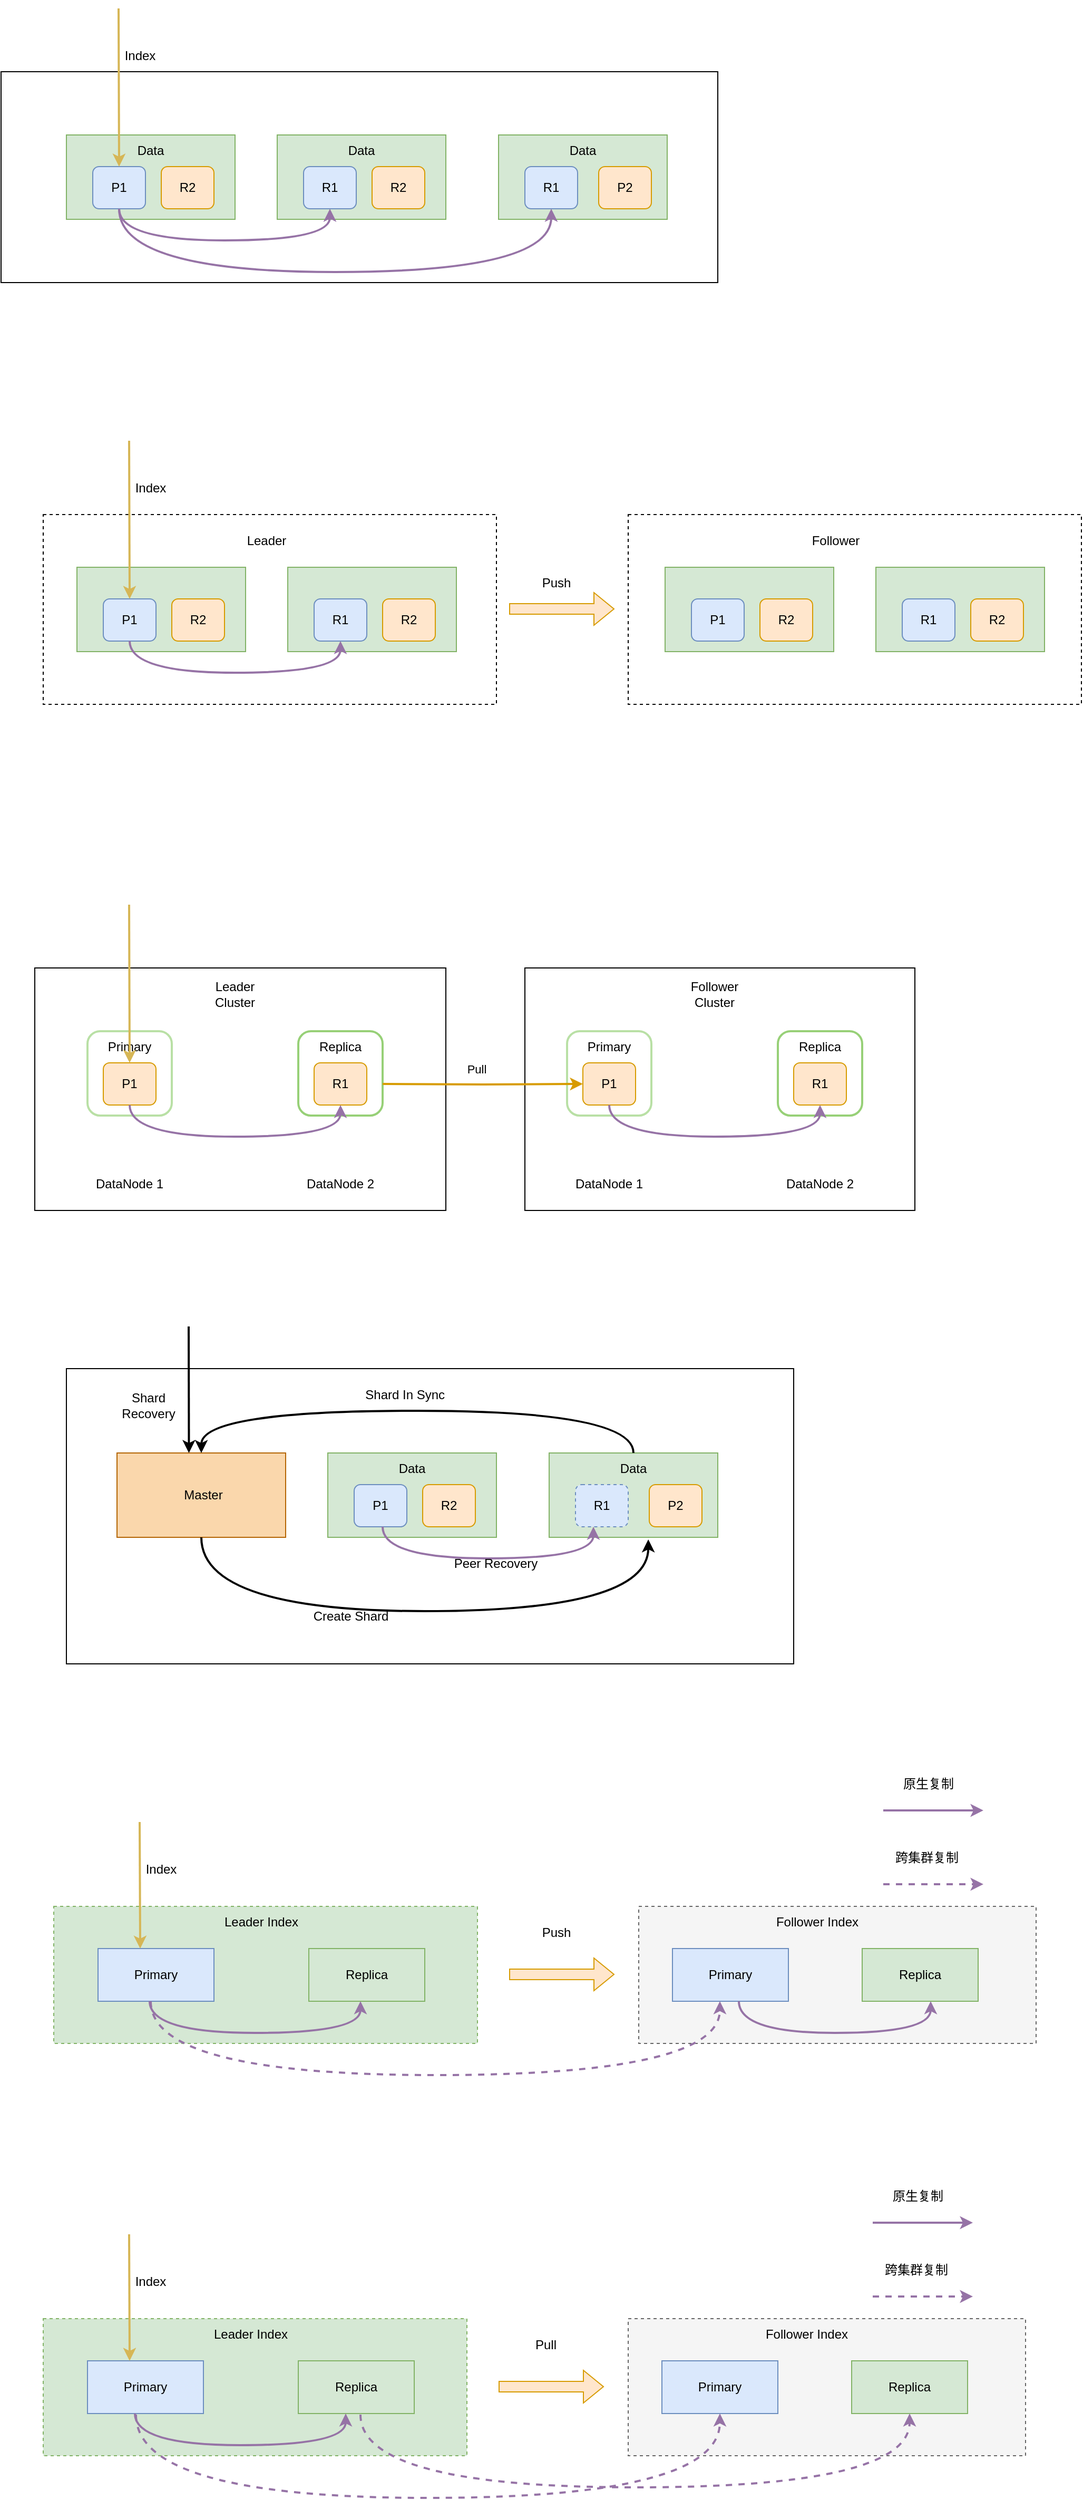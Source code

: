 <mxfile version="20.6.0" type="github">
  <diagram id="9nTsik4AKyD2Oay4WIvi" name="第 1 页">
    <mxGraphModel dx="1426" dy="794" grid="0" gridSize="10" guides="1" tooltips="1" connect="1" arrows="1" fold="1" page="1" pageScale="1" pageWidth="3300" pageHeight="4681" math="0" shadow="0">
      <root>
        <mxCell id="0" />
        <mxCell id="1" parent="0" />
        <mxCell id="4CVaRNUpdv04rmLvCYub-38" value="" style="rounded=0;whiteSpace=wrap;html=1;dashed=1;" vertex="1" parent="1">
          <mxGeometry x="673" y="580" width="430" height="180" as="geometry" />
        </mxCell>
        <mxCell id="4CVaRNUpdv04rmLvCYub-29" value="" style="rounded=0;whiteSpace=wrap;html=1;dashed=1;" vertex="1" parent="1">
          <mxGeometry x="118" y="580" width="430" height="180" as="geometry" />
        </mxCell>
        <mxCell id="72kHpZyUayTUPH2MxQYt-42" value="" style="rounded=0;whiteSpace=wrap;html=1;" parent="1" vertex="1">
          <mxGeometry x="140" y="1390" width="690" height="280" as="geometry" />
        </mxCell>
        <mxCell id="72kHpZyUayTUPH2MxQYt-16" value="" style="rounded=0;whiteSpace=wrap;html=1;" parent="1" vertex="1">
          <mxGeometry x="78" y="160" width="680" height="200" as="geometry" />
        </mxCell>
        <mxCell id="72kHpZyUayTUPH2MxQYt-14" value="" style="rounded=0;whiteSpace=wrap;html=1;fillColor=#d5e8d4;strokeColor=#82b366;" parent="1" vertex="1">
          <mxGeometry x="550" y="220" width="160" height="80" as="geometry" />
        </mxCell>
        <mxCell id="72kHpZyUayTUPH2MxQYt-12" value="" style="rounded=0;whiteSpace=wrap;html=1;fillColor=#d5e8d4;strokeColor=#82b366;" parent="1" vertex="1">
          <mxGeometry x="340" y="220" width="160" height="80" as="geometry" />
        </mxCell>
        <mxCell id="72kHpZyUayTUPH2MxQYt-9" value="" style="rounded=0;whiteSpace=wrap;html=1;fillColor=#d5e8d4;strokeColor=#82b366;" parent="1" vertex="1">
          <mxGeometry x="140" y="220" width="160" height="80" as="geometry" />
        </mxCell>
        <mxCell id="qrC7Yj8JBwXGzyDAAPzy-3" value="P1" style="rounded=1;whiteSpace=wrap;html=1;fillColor=#dae8fc;strokeColor=#6c8ebf;" parent="1" vertex="1">
          <mxGeometry x="165" y="250" width="50" height="40" as="geometry" />
        </mxCell>
        <mxCell id="qrC7Yj8JBwXGzyDAAPzy-9" value="R1" style="rounded=1;whiteSpace=wrap;html=1;fillColor=#dae8fc;strokeColor=#6c8ebf;" parent="1" vertex="1">
          <mxGeometry x="365" y="250" width="50" height="40" as="geometry" />
        </mxCell>
        <mxCell id="qrC7Yj8JBwXGzyDAAPzy-10" value="R1" style="rounded=1;whiteSpace=wrap;html=1;fillColor=#dae8fc;strokeColor=#6c8ebf;" parent="1" vertex="1">
          <mxGeometry x="575" y="250" width="50" height="40" as="geometry" />
        </mxCell>
        <mxCell id="qrC7Yj8JBwXGzyDAAPzy-11" value="" style="endArrow=classic;html=1;rounded=0;entryX=0.5;entryY=1;entryDx=0;entryDy=0;fillColor=#fff2cc;strokeColor=#d6b656;strokeWidth=2;" parent="1" edge="1">
          <mxGeometry width="50" height="50" relative="1" as="geometry">
            <mxPoint x="189.5" y="100" as="sourcePoint" />
            <mxPoint x="190" y="250" as="targetPoint" />
          </mxGeometry>
        </mxCell>
        <mxCell id="qrC7Yj8JBwXGzyDAAPzy-12" style="edgeStyle=orthogonalEdgeStyle;orthogonalLoop=1;jettySize=auto;html=1;exitX=0.5;exitY=1;exitDx=0;exitDy=0;entryX=0.5;entryY=1;entryDx=0;entryDy=0;elbow=vertical;curved=1;fillColor=#e1d5e7;strokeColor=#9673a6;strokeWidth=2;" parent="1" source="qrC7Yj8JBwXGzyDAAPzy-3" target="qrC7Yj8JBwXGzyDAAPzy-10" edge="1">
          <mxGeometry relative="1" as="geometry">
            <Array as="points">
              <mxPoint x="190" y="350" />
              <mxPoint x="600" y="350" />
            </Array>
          </mxGeometry>
        </mxCell>
        <mxCell id="qrC7Yj8JBwXGzyDAAPzy-13" style="edgeStyle=orthogonalEdgeStyle;curved=1;orthogonalLoop=1;jettySize=auto;html=1;exitX=0.5;exitY=1;exitDx=0;exitDy=0;elbow=vertical;fillColor=#e1d5e7;strokeColor=#9673a6;strokeWidth=2;" parent="1" source="qrC7Yj8JBwXGzyDAAPzy-3" edge="1">
          <mxGeometry relative="1" as="geometry">
            <mxPoint x="390" y="290" as="targetPoint" />
            <Array as="points">
              <mxPoint x="190" y="320" />
              <mxPoint x="390" y="320" />
            </Array>
          </mxGeometry>
        </mxCell>
        <mxCell id="qrC7Yj8JBwXGzyDAAPzy-47" value="" style="rounded=0;whiteSpace=wrap;html=1;strokeWidth=1;" parent="1" vertex="1">
          <mxGeometry x="110" y="1010" width="390" height="230" as="geometry" />
        </mxCell>
        <mxCell id="qrC7Yj8JBwXGzyDAAPzy-48" value="" style="whiteSpace=wrap;html=1;aspect=fixed;strokeWidth=2;strokeColor=#B9E0A5;rounded=1;" parent="1" vertex="1">
          <mxGeometry x="160" y="1070" width="80" height="80" as="geometry" />
        </mxCell>
        <mxCell id="qrC7Yj8JBwXGzyDAAPzy-49" value="P1" style="rounded=1;whiteSpace=wrap;html=1;fillColor=#ffe6cc;strokeColor=#d79b00;" parent="1" vertex="1">
          <mxGeometry x="175" y="1100" width="50" height="40" as="geometry" />
        </mxCell>
        <mxCell id="qrC7Yj8JBwXGzyDAAPzy-50" value="Primary" style="text;html=1;strokeColor=none;fillColor=none;align=center;verticalAlign=middle;whiteSpace=wrap;rounded=0;" parent="1" vertex="1">
          <mxGeometry x="170" y="1070" width="60" height="30" as="geometry" />
        </mxCell>
        <mxCell id="qrC7Yj8JBwXGzyDAAPzy-51" value="" style="whiteSpace=wrap;html=1;aspect=fixed;rounded=1;strokeWidth=2;strokeColor=#97D077;" parent="1" vertex="1">
          <mxGeometry x="360" y="1070" width="80" height="80" as="geometry" />
        </mxCell>
        <mxCell id="qrC7Yj8JBwXGzyDAAPzy-52" value="Replica" style="text;html=1;strokeColor=none;fillColor=none;align=center;verticalAlign=middle;whiteSpace=wrap;rounded=0;" parent="1" vertex="1">
          <mxGeometry x="370" y="1070" width="60" height="30" as="geometry" />
        </mxCell>
        <mxCell id="qrC7Yj8JBwXGzyDAAPzy-53" value="R1" style="rounded=1;whiteSpace=wrap;html=1;fillColor=#ffe6cc;strokeColor=#d79b00;" parent="1" vertex="1">
          <mxGeometry x="375" y="1100" width="50" height="40" as="geometry" />
        </mxCell>
        <mxCell id="qrC7Yj8JBwXGzyDAAPzy-54" value="" style="endArrow=classic;html=1;rounded=0;entryX=0.5;entryY=1;entryDx=0;entryDy=0;fillColor=#fff2cc;strokeColor=#d6b656;strokeWidth=2;" parent="1" target="qrC7Yj8JBwXGzyDAAPzy-50" edge="1">
          <mxGeometry width="50" height="50" relative="1" as="geometry">
            <mxPoint x="199.5" y="950" as="sourcePoint" />
            <mxPoint x="199.5" y="1070" as="targetPoint" />
          </mxGeometry>
        </mxCell>
        <mxCell id="qrC7Yj8JBwXGzyDAAPzy-55" style="edgeStyle=orthogonalEdgeStyle;curved=1;orthogonalLoop=1;jettySize=auto;html=1;exitX=0.5;exitY=1;exitDx=0;exitDy=0;elbow=vertical;fillColor=#e1d5e7;strokeColor=#9673a6;strokeWidth=2;" parent="1" source="qrC7Yj8JBwXGzyDAAPzy-49" edge="1">
          <mxGeometry relative="1" as="geometry">
            <mxPoint x="400" y="1140" as="targetPoint" />
            <Array as="points">
              <mxPoint x="200" y="1170" />
              <mxPoint x="400" y="1170" />
            </Array>
          </mxGeometry>
        </mxCell>
        <mxCell id="qrC7Yj8JBwXGzyDAAPzy-56" value="DataNode 1" style="text;html=1;strokeColor=none;fillColor=none;align=center;verticalAlign=middle;whiteSpace=wrap;rounded=0;strokeWidth=2;" parent="1" vertex="1">
          <mxGeometry x="160" y="1200" width="80" height="30" as="geometry" />
        </mxCell>
        <mxCell id="qrC7Yj8JBwXGzyDAAPzy-57" value="DataNode 2" style="text;html=1;strokeColor=none;fillColor=none;align=center;verticalAlign=middle;whiteSpace=wrap;rounded=0;strokeWidth=2;" parent="1" vertex="1">
          <mxGeometry x="360" y="1200" width="80" height="30" as="geometry" />
        </mxCell>
        <mxCell id="qrC7Yj8JBwXGzyDAAPzy-58" value="Leader Cluster" style="text;html=1;strokeColor=none;fillColor=none;align=center;verticalAlign=middle;whiteSpace=wrap;rounded=0;strokeWidth=2;" parent="1" vertex="1">
          <mxGeometry x="270" y="1020" width="60" height="30" as="geometry" />
        </mxCell>
        <mxCell id="qrC7Yj8JBwXGzyDAAPzy-59" value="" style="rounded=0;whiteSpace=wrap;html=1;strokeWidth=1;" parent="1" vertex="1">
          <mxGeometry x="575" y="1010" width="370" height="230" as="geometry" />
        </mxCell>
        <mxCell id="qrC7Yj8JBwXGzyDAAPzy-60" value="" style="whiteSpace=wrap;html=1;aspect=fixed;strokeWidth=2;strokeColor=#B9E0A5;rounded=1;" parent="1" vertex="1">
          <mxGeometry x="615" y="1070" width="80" height="80" as="geometry" />
        </mxCell>
        <mxCell id="qrC7Yj8JBwXGzyDAAPzy-61" value="P1" style="rounded=1;whiteSpace=wrap;html=1;fillColor=#ffe6cc;strokeColor=#d79b00;" parent="1" vertex="1">
          <mxGeometry x="630" y="1100" width="50" height="40" as="geometry" />
        </mxCell>
        <mxCell id="qrC7Yj8JBwXGzyDAAPzy-62" value="Primary" style="text;html=1;strokeColor=none;fillColor=none;align=center;verticalAlign=middle;whiteSpace=wrap;rounded=0;" parent="1" vertex="1">
          <mxGeometry x="625" y="1070" width="60" height="30" as="geometry" />
        </mxCell>
        <mxCell id="qrC7Yj8JBwXGzyDAAPzy-63" value="" style="whiteSpace=wrap;html=1;aspect=fixed;rounded=1;strokeWidth=2;strokeColor=#97D077;" parent="1" vertex="1">
          <mxGeometry x="815" y="1070" width="80" height="80" as="geometry" />
        </mxCell>
        <mxCell id="qrC7Yj8JBwXGzyDAAPzy-64" value="Replica" style="text;html=1;strokeColor=none;fillColor=none;align=center;verticalAlign=middle;whiteSpace=wrap;rounded=0;" parent="1" vertex="1">
          <mxGeometry x="825" y="1070" width="60" height="30" as="geometry" />
        </mxCell>
        <mxCell id="qrC7Yj8JBwXGzyDAAPzy-65" value="R1" style="rounded=1;whiteSpace=wrap;html=1;fillColor=#ffe6cc;strokeColor=#d79b00;" parent="1" vertex="1">
          <mxGeometry x="830" y="1100" width="50" height="40" as="geometry" />
        </mxCell>
        <mxCell id="qrC7Yj8JBwXGzyDAAPzy-66" style="edgeStyle=orthogonalEdgeStyle;curved=1;orthogonalLoop=1;jettySize=auto;html=1;exitX=0.5;exitY=1;exitDx=0;exitDy=0;elbow=vertical;fillColor=#e1d5e7;strokeColor=#9673a6;strokeWidth=2;" parent="1" source="qrC7Yj8JBwXGzyDAAPzy-61" edge="1">
          <mxGeometry relative="1" as="geometry">
            <mxPoint x="855" y="1140" as="targetPoint" />
            <Array as="points">
              <mxPoint x="655" y="1170" />
              <mxPoint x="855" y="1170" />
            </Array>
          </mxGeometry>
        </mxCell>
        <mxCell id="qrC7Yj8JBwXGzyDAAPzy-67" value="DataNode 1" style="text;html=1;strokeColor=none;fillColor=none;align=center;verticalAlign=middle;whiteSpace=wrap;rounded=0;strokeWidth=2;" parent="1" vertex="1">
          <mxGeometry x="615" y="1200" width="80" height="30" as="geometry" />
        </mxCell>
        <mxCell id="qrC7Yj8JBwXGzyDAAPzy-68" value="DataNode 2" style="text;html=1;strokeColor=none;fillColor=none;align=center;verticalAlign=middle;whiteSpace=wrap;rounded=0;strokeWidth=2;" parent="1" vertex="1">
          <mxGeometry x="815" y="1200" width="80" height="30" as="geometry" />
        </mxCell>
        <mxCell id="qrC7Yj8JBwXGzyDAAPzy-69" value="Follower&lt;br&gt;Cluster" style="text;html=1;strokeColor=none;fillColor=none;align=center;verticalAlign=middle;whiteSpace=wrap;rounded=0;strokeWidth=2;" parent="1" vertex="1">
          <mxGeometry x="725" y="1020" width="60" height="30" as="geometry" />
        </mxCell>
        <mxCell id="qrC7Yj8JBwXGzyDAAPzy-70" style="edgeStyle=orthogonalEdgeStyle;rounded=0;orthogonalLoop=1;jettySize=auto;html=1;exitX=1;exitY=0.5;exitDx=0;exitDy=0;entryX=0;entryY=0.5;entryDx=0;entryDy=0;strokeWidth=2;fillColor=#ffe6cc;strokeColor=#d79b00;" parent="1" target="qrC7Yj8JBwXGzyDAAPzy-61" edge="1">
          <mxGeometry relative="1" as="geometry">
            <mxPoint x="440" y="1120" as="sourcePoint" />
          </mxGeometry>
        </mxCell>
        <mxCell id="qrC7Yj8JBwXGzyDAAPzy-71" value="Pull" style="edgeLabel;html=1;align=center;verticalAlign=middle;resizable=0;points=[];" parent="qrC7Yj8JBwXGzyDAAPzy-70" vertex="1" connectable="0">
          <mxGeometry x="-0.116" y="-1" relative="1" as="geometry">
            <mxPoint x="5" y="-16" as="offset" />
          </mxGeometry>
        </mxCell>
        <mxCell id="72kHpZyUayTUPH2MxQYt-3" value="R2" style="rounded=1;whiteSpace=wrap;html=1;fillColor=#ffe6cc;strokeColor=#d79b00;" parent="1" vertex="1">
          <mxGeometry x="230" y="250" width="50" height="40" as="geometry" />
        </mxCell>
        <mxCell id="72kHpZyUayTUPH2MxQYt-4" value="R2" style="rounded=1;whiteSpace=wrap;html=1;fillColor=#ffe6cc;strokeColor=#d79b00;" parent="1" vertex="1">
          <mxGeometry x="430" y="250" width="50" height="40" as="geometry" />
        </mxCell>
        <mxCell id="72kHpZyUayTUPH2MxQYt-5" value="P2" style="rounded=1;whiteSpace=wrap;html=1;fillColor=#ffe6cc;strokeColor=#d79b00;" parent="1" vertex="1">
          <mxGeometry x="645" y="250" width="50" height="40" as="geometry" />
        </mxCell>
        <mxCell id="72kHpZyUayTUPH2MxQYt-8" value="Index" style="text;html=1;strokeColor=none;fillColor=none;align=center;verticalAlign=middle;whiteSpace=wrap;rounded=0;" parent="1" vertex="1">
          <mxGeometry x="180" y="130" width="60" height="30" as="geometry" />
        </mxCell>
        <mxCell id="72kHpZyUayTUPH2MxQYt-10" value="Data" style="text;html=1;strokeColor=none;fillColor=none;align=center;verticalAlign=middle;whiteSpace=wrap;rounded=0;" parent="1" vertex="1">
          <mxGeometry x="190" y="220" width="60" height="30" as="geometry" />
        </mxCell>
        <mxCell id="72kHpZyUayTUPH2MxQYt-13" value="Data" style="text;html=1;strokeColor=none;fillColor=none;align=center;verticalAlign=middle;whiteSpace=wrap;rounded=0;" parent="1" vertex="1">
          <mxGeometry x="390" y="220" width="60" height="30" as="geometry" />
        </mxCell>
        <mxCell id="72kHpZyUayTUPH2MxQYt-15" value="Data" style="text;html=1;strokeColor=none;fillColor=none;align=center;verticalAlign=middle;whiteSpace=wrap;rounded=0;" parent="1" vertex="1">
          <mxGeometry x="600" y="220" width="60" height="30" as="geometry" />
        </mxCell>
        <mxCell id="72kHpZyUayTUPH2MxQYt-19" value="" style="rounded=0;whiteSpace=wrap;html=1;fillColor=#d5e8d4;strokeColor=#82b366;" parent="1" vertex="1">
          <mxGeometry x="598" y="1470" width="160" height="80" as="geometry" />
        </mxCell>
        <mxCell id="72kHpZyUayTUPH2MxQYt-20" value="" style="rounded=0;whiteSpace=wrap;html=1;fillColor=#d5e8d4;strokeColor=#82b366;" parent="1" vertex="1">
          <mxGeometry x="388" y="1470" width="160" height="80" as="geometry" />
        </mxCell>
        <mxCell id="72kHpZyUayTUPH2MxQYt-21" value="" style="rounded=0;whiteSpace=wrap;html=1;fillColor=#fad7ac;strokeColor=#b46504;" parent="1" vertex="1">
          <mxGeometry x="188" y="1470" width="160" height="80" as="geometry" />
        </mxCell>
        <mxCell id="72kHpZyUayTUPH2MxQYt-23" value="P1" style="rounded=1;whiteSpace=wrap;html=1;fillColor=#dae8fc;strokeColor=#6c8ebf;" parent="1" vertex="1">
          <mxGeometry x="413" y="1500" width="50" height="40" as="geometry" />
        </mxCell>
        <mxCell id="72kHpZyUayTUPH2MxQYt-24" value="R1" style="rounded=1;whiteSpace=wrap;html=1;fillColor=#dae8fc;strokeColor=#6c8ebf;dashed=1;" parent="1" vertex="1">
          <mxGeometry x="623" y="1500" width="50" height="40" as="geometry" />
        </mxCell>
        <mxCell id="72kHpZyUayTUPH2MxQYt-25" value="" style="endArrow=classic;html=1;rounded=0;fillColor=#fff2cc;strokeColor=#000000;strokeWidth=2;" parent="1" edge="1">
          <mxGeometry width="50" height="50" relative="1" as="geometry">
            <mxPoint x="256" y="1350" as="sourcePoint" />
            <mxPoint x="256.25" y="1470" as="targetPoint" />
          </mxGeometry>
        </mxCell>
        <mxCell id="72kHpZyUayTUPH2MxQYt-27" style="edgeStyle=orthogonalEdgeStyle;orthogonalLoop=1;jettySize=auto;html=1;exitX=0.5;exitY=1;exitDx=0;exitDy=0;elbow=vertical;fillColor=#e1d5e7;strokeColor=#000000;strokeWidth=2;entryX=0.588;entryY=1.025;entryDx=0;entryDy=0;entryPerimeter=0;curved=1;" parent="1" source="72kHpZyUayTUPH2MxQYt-21" target="72kHpZyUayTUPH2MxQYt-19" edge="1">
          <mxGeometry relative="1" as="geometry">
            <mxPoint x="710" y="1640" as="targetPoint" />
            <Array as="points">
              <mxPoint x="268" y="1620" />
              <mxPoint x="692" y="1620" />
            </Array>
            <mxPoint x="270" y="1570" as="sourcePoint" />
          </mxGeometry>
        </mxCell>
        <mxCell id="72kHpZyUayTUPH2MxQYt-29" value="R2" style="rounded=1;whiteSpace=wrap;html=1;fillColor=#ffe6cc;strokeColor=#d79b00;" parent="1" vertex="1">
          <mxGeometry x="478" y="1500" width="50" height="40" as="geometry" />
        </mxCell>
        <mxCell id="72kHpZyUayTUPH2MxQYt-30" value="P2" style="rounded=1;whiteSpace=wrap;html=1;fillColor=#ffe6cc;strokeColor=#d79b00;" parent="1" vertex="1">
          <mxGeometry x="693" y="1500" width="50" height="40" as="geometry" />
        </mxCell>
        <mxCell id="72kHpZyUayTUPH2MxQYt-31" value="Shard Recovery" style="text;html=1;strokeColor=none;fillColor=none;align=center;verticalAlign=middle;whiteSpace=wrap;rounded=0;" parent="1" vertex="1">
          <mxGeometry x="188" y="1410" width="60" height="30" as="geometry" />
        </mxCell>
        <mxCell id="72kHpZyUayTUPH2MxQYt-32" value="Master" style="text;html=1;strokeColor=none;fillColor=none;align=center;verticalAlign=middle;whiteSpace=wrap;rounded=0;" parent="1" vertex="1">
          <mxGeometry x="240" y="1495" width="60" height="30" as="geometry" />
        </mxCell>
        <mxCell id="72kHpZyUayTUPH2MxQYt-33" value="Data" style="text;html=1;strokeColor=none;fillColor=none;align=center;verticalAlign=middle;whiteSpace=wrap;rounded=0;" parent="1" vertex="1">
          <mxGeometry x="438" y="1470" width="60" height="30" as="geometry" />
        </mxCell>
        <mxCell id="72kHpZyUayTUPH2MxQYt-36" style="edgeStyle=orthogonalEdgeStyle;curved=1;rounded=0;orthogonalLoop=1;jettySize=auto;html=1;exitX=0.5;exitY=0;exitDx=0;exitDy=0;entryX=0.5;entryY=0;entryDx=0;entryDy=0;strokeColor=#000000;strokeWidth=2;" parent="1" source="72kHpZyUayTUPH2MxQYt-34" target="72kHpZyUayTUPH2MxQYt-21" edge="1">
          <mxGeometry relative="1" as="geometry">
            <Array as="points">
              <mxPoint x="678" y="1430" />
              <mxPoint x="268" y="1430" />
            </Array>
          </mxGeometry>
        </mxCell>
        <mxCell id="72kHpZyUayTUPH2MxQYt-34" value="Data" style="text;html=1;strokeColor=none;fillColor=none;align=center;verticalAlign=middle;whiteSpace=wrap;rounded=0;" parent="1" vertex="1">
          <mxGeometry x="648" y="1470" width="60" height="30" as="geometry" />
        </mxCell>
        <mxCell id="72kHpZyUayTUPH2MxQYt-35" style="edgeStyle=orthogonalEdgeStyle;curved=1;orthogonalLoop=1;jettySize=auto;html=1;exitX=0.5;exitY=1;exitDx=0;exitDy=0;elbow=vertical;fillColor=#e1d5e7;strokeColor=#9673a6;strokeWidth=2;" parent="1" edge="1">
          <mxGeometry relative="1" as="geometry">
            <mxPoint x="640" y="1540" as="targetPoint" />
            <Array as="points">
              <mxPoint x="440" y="1570" />
              <mxPoint x="640" y="1570" />
            </Array>
            <mxPoint x="440" y="1540" as="sourcePoint" />
          </mxGeometry>
        </mxCell>
        <mxCell id="72kHpZyUayTUPH2MxQYt-39" value="Create Shard" style="text;html=1;strokeColor=none;fillColor=none;align=center;verticalAlign=middle;whiteSpace=wrap;rounded=0;dashed=1;" parent="1" vertex="1">
          <mxGeometry x="360" y="1610" width="100" height="30" as="geometry" />
        </mxCell>
        <mxCell id="72kHpZyUayTUPH2MxQYt-40" value="Shard In Sync&amp;nbsp;" style="text;html=1;strokeColor=none;fillColor=none;align=center;verticalAlign=middle;whiteSpace=wrap;rounded=0;dashed=1;" parent="1" vertex="1">
          <mxGeometry x="413" y="1400" width="100" height="30" as="geometry" />
        </mxCell>
        <mxCell id="72kHpZyUayTUPH2MxQYt-41" value="Peer Recovery" style="text;html=1;strokeColor=none;fillColor=none;align=center;verticalAlign=middle;whiteSpace=wrap;rounded=0;dashed=1;" parent="1" vertex="1">
          <mxGeometry x="500" y="1560" width="95" height="30" as="geometry" />
        </mxCell>
        <mxCell id="4CVaRNUpdv04rmLvCYub-7" value="" style="rounded=0;whiteSpace=wrap;html=1;fillColor=#d5e8d4;strokeColor=#82b366;" vertex="1" parent="1">
          <mxGeometry x="350" y="630" width="160" height="80" as="geometry" />
        </mxCell>
        <mxCell id="4CVaRNUpdv04rmLvCYub-8" value="" style="rounded=0;whiteSpace=wrap;html=1;fillColor=#d5e8d4;strokeColor=#82b366;" vertex="1" parent="1">
          <mxGeometry x="150" y="630" width="160" height="80" as="geometry" />
        </mxCell>
        <mxCell id="4CVaRNUpdv04rmLvCYub-9" value="P1" style="rounded=1;whiteSpace=wrap;html=1;fillColor=#dae8fc;strokeColor=#6c8ebf;" vertex="1" parent="1">
          <mxGeometry x="175" y="660" width="50" height="40" as="geometry" />
        </mxCell>
        <mxCell id="4CVaRNUpdv04rmLvCYub-10" value="R1" style="rounded=1;whiteSpace=wrap;html=1;fillColor=#dae8fc;strokeColor=#6c8ebf;" vertex="1" parent="1">
          <mxGeometry x="375" y="660" width="50" height="40" as="geometry" />
        </mxCell>
        <mxCell id="4CVaRNUpdv04rmLvCYub-12" value="" style="endArrow=classic;html=1;rounded=0;entryX=0.5;entryY=1;entryDx=0;entryDy=0;fillColor=#fff2cc;strokeColor=#d6b656;strokeWidth=2;" edge="1" parent="1">
          <mxGeometry width="50" height="50" relative="1" as="geometry">
            <mxPoint x="199.5" y="510" as="sourcePoint" />
            <mxPoint x="200" y="660" as="targetPoint" />
          </mxGeometry>
        </mxCell>
        <mxCell id="4CVaRNUpdv04rmLvCYub-14" style="edgeStyle=orthogonalEdgeStyle;curved=1;orthogonalLoop=1;jettySize=auto;html=1;exitX=0.5;exitY=1;exitDx=0;exitDy=0;elbow=vertical;fillColor=#e1d5e7;strokeColor=#9673a6;strokeWidth=2;" edge="1" parent="1" source="4CVaRNUpdv04rmLvCYub-9">
          <mxGeometry relative="1" as="geometry">
            <mxPoint x="400" y="700" as="targetPoint" />
            <Array as="points">
              <mxPoint x="200" y="730" />
              <mxPoint x="400" y="730" />
            </Array>
          </mxGeometry>
        </mxCell>
        <mxCell id="4CVaRNUpdv04rmLvCYub-15" value="R2" style="rounded=1;whiteSpace=wrap;html=1;fillColor=#ffe6cc;strokeColor=#d79b00;" vertex="1" parent="1">
          <mxGeometry x="240" y="660" width="50" height="40" as="geometry" />
        </mxCell>
        <mxCell id="4CVaRNUpdv04rmLvCYub-16" value="R2" style="rounded=1;whiteSpace=wrap;html=1;fillColor=#ffe6cc;strokeColor=#d79b00;" vertex="1" parent="1">
          <mxGeometry x="440" y="660" width="50" height="40" as="geometry" />
        </mxCell>
        <mxCell id="4CVaRNUpdv04rmLvCYub-18" value="Index" style="text;html=1;strokeColor=none;fillColor=none;align=center;verticalAlign=middle;whiteSpace=wrap;rounded=0;" vertex="1" parent="1">
          <mxGeometry x="190" y="540" width="60" height="30" as="geometry" />
        </mxCell>
        <mxCell id="4CVaRNUpdv04rmLvCYub-22" value="" style="rounded=0;whiteSpace=wrap;html=1;fillColor=#d5e8d4;strokeColor=#82b366;" vertex="1" parent="1">
          <mxGeometry x="908" y="630" width="160" height="80" as="geometry" />
        </mxCell>
        <mxCell id="4CVaRNUpdv04rmLvCYub-23" value="" style="rounded=0;whiteSpace=wrap;html=1;fillColor=#d5e8d4;strokeColor=#82b366;" vertex="1" parent="1">
          <mxGeometry x="708" y="630" width="160" height="80" as="geometry" />
        </mxCell>
        <mxCell id="4CVaRNUpdv04rmLvCYub-24" value="P1" style="rounded=1;whiteSpace=wrap;html=1;fillColor=#dae8fc;strokeColor=#6c8ebf;" vertex="1" parent="1">
          <mxGeometry x="733" y="660" width="50" height="40" as="geometry" />
        </mxCell>
        <mxCell id="4CVaRNUpdv04rmLvCYub-25" value="R1" style="rounded=1;whiteSpace=wrap;html=1;fillColor=#dae8fc;strokeColor=#6c8ebf;" vertex="1" parent="1">
          <mxGeometry x="933" y="660" width="50" height="40" as="geometry" />
        </mxCell>
        <mxCell id="4CVaRNUpdv04rmLvCYub-27" value="R2" style="rounded=1;whiteSpace=wrap;html=1;fillColor=#ffe6cc;strokeColor=#d79b00;" vertex="1" parent="1">
          <mxGeometry x="798" y="660" width="50" height="40" as="geometry" />
        </mxCell>
        <mxCell id="4CVaRNUpdv04rmLvCYub-28" value="R2" style="rounded=1;whiteSpace=wrap;html=1;fillColor=#ffe6cc;strokeColor=#d79b00;" vertex="1" parent="1">
          <mxGeometry x="998" y="660" width="50" height="40" as="geometry" />
        </mxCell>
        <mxCell id="4CVaRNUpdv04rmLvCYub-30" value="Leader" style="text;html=1;strokeColor=none;fillColor=none;align=center;verticalAlign=middle;whiteSpace=wrap;rounded=0;dashed=1;" vertex="1" parent="1">
          <mxGeometry x="300" y="590" width="60" height="30" as="geometry" />
        </mxCell>
        <mxCell id="4CVaRNUpdv04rmLvCYub-39" value="" style="shape=flexArrow;endArrow=classic;html=1;rounded=0;fillColor=#ffe6cc;strokeColor=#d79b00;" edge="1" parent="1">
          <mxGeometry width="50" height="50" relative="1" as="geometry">
            <mxPoint x="560" y="669.5" as="sourcePoint" />
            <mxPoint x="660" y="669.5" as="targetPoint" />
          </mxGeometry>
        </mxCell>
        <mxCell id="4CVaRNUpdv04rmLvCYub-40" value="Follower" style="text;html=1;strokeColor=none;fillColor=none;align=center;verticalAlign=middle;whiteSpace=wrap;rounded=0;dashed=1;" vertex="1" parent="1">
          <mxGeometry x="840" y="590" width="60" height="30" as="geometry" />
        </mxCell>
        <mxCell id="4CVaRNUpdv04rmLvCYub-41" value="Push" style="text;html=1;strokeColor=none;fillColor=none;align=center;verticalAlign=middle;whiteSpace=wrap;rounded=0;dashed=1;" vertex="1" parent="1">
          <mxGeometry x="575" y="630" width="60" height="30" as="geometry" />
        </mxCell>
        <mxCell id="4CVaRNUpdv04rmLvCYub-42" value="" style="rounded=0;whiteSpace=wrap;html=1;dashed=1;fillColor=#f5f5f5;fontColor=#333333;strokeColor=#666666;" vertex="1" parent="1">
          <mxGeometry x="683" y="1900" width="377" height="130" as="geometry" />
        </mxCell>
        <mxCell id="4CVaRNUpdv04rmLvCYub-43" value="" style="rounded=0;whiteSpace=wrap;html=1;dashed=1;fillColor=#d5e8d4;strokeColor=#82b366;" vertex="1" parent="1">
          <mxGeometry x="128" y="1900" width="402" height="130" as="geometry" />
        </mxCell>
        <mxCell id="4CVaRNUpdv04rmLvCYub-44" value="Replica" style="rounded=0;whiteSpace=wrap;html=1;fillColor=#d5e8d4;strokeColor=#82b366;" vertex="1" parent="1">
          <mxGeometry x="370" y="1940" width="110" height="50" as="geometry" />
        </mxCell>
        <mxCell id="4CVaRNUpdv04rmLvCYub-45" value="Primary" style="rounded=0;whiteSpace=wrap;html=1;fillColor=#dae8fc;strokeColor=#6c8ebf;" vertex="1" parent="1">
          <mxGeometry x="170" y="1940" width="110" height="50" as="geometry" />
        </mxCell>
        <mxCell id="4CVaRNUpdv04rmLvCYub-48" value="" style="endArrow=classic;html=1;rounded=0;fillColor=#fff2cc;strokeColor=#d6b656;strokeWidth=2;" edge="1" parent="1">
          <mxGeometry width="50" height="50" relative="1" as="geometry">
            <mxPoint x="209.5" y="1820" as="sourcePoint" />
            <mxPoint x="210" y="1940" as="targetPoint" />
          </mxGeometry>
        </mxCell>
        <mxCell id="4CVaRNUpdv04rmLvCYub-49" style="edgeStyle=orthogonalEdgeStyle;curved=1;orthogonalLoop=1;jettySize=auto;html=1;exitX=0.5;exitY=1;exitDx=0;exitDy=0;elbow=vertical;fillColor=#e1d5e7;strokeColor=#9673a6;strokeWidth=2;" edge="1" parent="1">
          <mxGeometry relative="1" as="geometry">
            <mxPoint x="419" y="1990" as="targetPoint" />
            <Array as="points">
              <mxPoint x="219" y="2020" />
              <mxPoint x="419" y="2020" />
            </Array>
            <mxPoint x="219" y="1990" as="sourcePoint" />
          </mxGeometry>
        </mxCell>
        <mxCell id="4CVaRNUpdv04rmLvCYub-52" value="Index" style="text;html=1;strokeColor=none;fillColor=none;align=center;verticalAlign=middle;whiteSpace=wrap;rounded=0;" vertex="1" parent="1">
          <mxGeometry x="200" y="1850" width="60" height="30" as="geometry" />
        </mxCell>
        <mxCell id="4CVaRNUpdv04rmLvCYub-59" value="Leader Index" style="text;html=1;strokeColor=none;fillColor=none;align=center;verticalAlign=middle;whiteSpace=wrap;rounded=0;dashed=1;" vertex="1" parent="1">
          <mxGeometry x="280" y="1900" width="90" height="30" as="geometry" />
        </mxCell>
        <mxCell id="4CVaRNUpdv04rmLvCYub-60" value="" style="shape=flexArrow;endArrow=classic;html=1;rounded=0;fillColor=#ffe6cc;strokeColor=#d79b00;" edge="1" parent="1">
          <mxGeometry width="50" height="50" relative="1" as="geometry">
            <mxPoint x="560" y="1964.5" as="sourcePoint" />
            <mxPoint x="660" y="1964.5" as="targetPoint" />
          </mxGeometry>
        </mxCell>
        <mxCell id="4CVaRNUpdv04rmLvCYub-61" value="Follower Index" style="text;html=1;strokeColor=none;fillColor=none;align=center;verticalAlign=middle;whiteSpace=wrap;rounded=0;dashed=1;" vertex="1" parent="1">
          <mxGeometry x="805" y="1900" width="95" height="30" as="geometry" />
        </mxCell>
        <mxCell id="4CVaRNUpdv04rmLvCYub-62" value="Push" style="text;html=1;strokeColor=none;fillColor=none;align=center;verticalAlign=middle;whiteSpace=wrap;rounded=0;dashed=1;" vertex="1" parent="1">
          <mxGeometry x="575" y="1910" width="60" height="30" as="geometry" />
        </mxCell>
        <mxCell id="4CVaRNUpdv04rmLvCYub-64" value="Primary" style="rounded=0;whiteSpace=wrap;html=1;fillColor=#dae8fc;strokeColor=#6c8ebf;" vertex="1" parent="1">
          <mxGeometry x="715" y="1940" width="110" height="50" as="geometry" />
        </mxCell>
        <mxCell id="4CVaRNUpdv04rmLvCYub-65" value="Replica" style="rounded=0;whiteSpace=wrap;html=1;fillColor=#d5e8d4;strokeColor=#82b366;" vertex="1" parent="1">
          <mxGeometry x="895" y="1940" width="110" height="50" as="geometry" />
        </mxCell>
        <mxCell id="4CVaRNUpdv04rmLvCYub-68" style="orthogonalLoop=1;jettySize=auto;html=1;elbow=vertical;fillColor=#e1d5e7;strokeColor=#9673a6;strokeWidth=2;dashed=1;edgeStyle=orthogonalEdgeStyle;curved=1;" edge="1" parent="1">
          <mxGeometry relative="1" as="geometry">
            <mxPoint x="760" y="1990" as="targetPoint" />
            <Array as="points">
              <mxPoint x="220" y="2060" />
              <mxPoint x="760" y="2060" />
            </Array>
            <mxPoint x="220" y="1990" as="sourcePoint" />
          </mxGeometry>
        </mxCell>
        <mxCell id="4CVaRNUpdv04rmLvCYub-73" style="orthogonalLoop=1;jettySize=auto;html=1;elbow=vertical;fillColor=#e1d5e7;strokeColor=#9673a6;strokeWidth=2;" edge="1" parent="1">
          <mxGeometry relative="1" as="geometry">
            <mxPoint x="1010" y="1809" as="targetPoint" />
            <mxPoint x="915" y="1809" as="sourcePoint" />
          </mxGeometry>
        </mxCell>
        <mxCell id="4CVaRNUpdv04rmLvCYub-74" style="orthogonalLoop=1;jettySize=auto;html=1;elbow=vertical;fillColor=#e1d5e7;strokeColor=#9673a6;strokeWidth=2;dashed=1;" edge="1" parent="1">
          <mxGeometry relative="1" as="geometry">
            <mxPoint x="1010" y="1879" as="targetPoint" />
            <mxPoint x="915" y="1879" as="sourcePoint" />
          </mxGeometry>
        </mxCell>
        <mxCell id="4CVaRNUpdv04rmLvCYub-75" value="原生复制" style="text;html=1;strokeColor=none;fillColor=none;align=center;verticalAlign=middle;whiteSpace=wrap;rounded=0;dashed=1;" vertex="1" parent="1">
          <mxGeometry x="928" y="1769" width="60" height="30" as="geometry" />
        </mxCell>
        <mxCell id="4CVaRNUpdv04rmLvCYub-76" value="跨集群复制" style="text;html=1;strokeColor=none;fillColor=none;align=center;verticalAlign=middle;whiteSpace=wrap;rounded=0;dashed=1;" vertex="1" parent="1">
          <mxGeometry x="918" y="1839" width="77" height="30" as="geometry" />
        </mxCell>
        <mxCell id="4CVaRNUpdv04rmLvCYub-77" value="" style="rounded=0;whiteSpace=wrap;html=1;dashed=1;fillColor=#f5f5f5;fontColor=#333333;strokeColor=#666666;" vertex="1" parent="1">
          <mxGeometry x="673" y="2291" width="377" height="130" as="geometry" />
        </mxCell>
        <mxCell id="4CVaRNUpdv04rmLvCYub-78" value="" style="rounded=0;whiteSpace=wrap;html=1;dashed=1;fillColor=#d5e8d4;strokeColor=#82b366;" vertex="1" parent="1">
          <mxGeometry x="118" y="2291" width="402" height="130" as="geometry" />
        </mxCell>
        <mxCell id="4CVaRNUpdv04rmLvCYub-79" value="Replica" style="rounded=0;whiteSpace=wrap;html=1;fillColor=#d5e8d4;strokeColor=#82b366;" vertex="1" parent="1">
          <mxGeometry x="360" y="2331" width="110" height="50" as="geometry" />
        </mxCell>
        <mxCell id="4CVaRNUpdv04rmLvCYub-80" value="Primary" style="rounded=0;whiteSpace=wrap;html=1;fillColor=#dae8fc;strokeColor=#6c8ebf;" vertex="1" parent="1">
          <mxGeometry x="160" y="2331" width="110" height="50" as="geometry" />
        </mxCell>
        <mxCell id="4CVaRNUpdv04rmLvCYub-81" value="" style="endArrow=classic;html=1;rounded=0;fillColor=#fff2cc;strokeColor=#d6b656;strokeWidth=2;" edge="1" parent="1">
          <mxGeometry width="50" height="50" relative="1" as="geometry">
            <mxPoint x="199.5" y="2211" as="sourcePoint" />
            <mxPoint x="200" y="2331" as="targetPoint" />
          </mxGeometry>
        </mxCell>
        <mxCell id="4CVaRNUpdv04rmLvCYub-82" style="edgeStyle=orthogonalEdgeStyle;curved=1;orthogonalLoop=1;jettySize=auto;html=1;exitX=0.5;exitY=1;exitDx=0;exitDy=0;elbow=vertical;fillColor=#e1d5e7;strokeColor=#9673a6;strokeWidth=2;" edge="1" parent="1">
          <mxGeometry relative="1" as="geometry">
            <mxPoint x="405" y="2381" as="targetPoint" />
            <Array as="points">
              <mxPoint x="205" y="2411" />
              <mxPoint x="405" y="2411" />
            </Array>
            <mxPoint x="205" y="2381" as="sourcePoint" />
          </mxGeometry>
        </mxCell>
        <mxCell id="4CVaRNUpdv04rmLvCYub-83" value="Index" style="text;html=1;strokeColor=none;fillColor=none;align=center;verticalAlign=middle;whiteSpace=wrap;rounded=0;" vertex="1" parent="1">
          <mxGeometry x="190" y="2241" width="60" height="30" as="geometry" />
        </mxCell>
        <mxCell id="4CVaRNUpdv04rmLvCYub-84" value="Leader Index" style="text;html=1;strokeColor=none;fillColor=none;align=center;verticalAlign=middle;whiteSpace=wrap;rounded=0;dashed=1;" vertex="1" parent="1">
          <mxGeometry x="270" y="2291" width="90" height="30" as="geometry" />
        </mxCell>
        <mxCell id="4CVaRNUpdv04rmLvCYub-85" value="" style="shape=flexArrow;endArrow=classic;html=1;rounded=0;fillColor=#ffe6cc;strokeColor=#d79b00;" edge="1" parent="1">
          <mxGeometry width="50" height="50" relative="1" as="geometry">
            <mxPoint x="550" y="2355.5" as="sourcePoint" />
            <mxPoint x="650" y="2355.5" as="targetPoint" />
          </mxGeometry>
        </mxCell>
        <mxCell id="4CVaRNUpdv04rmLvCYub-86" value="Follower Index" style="text;html=1;strokeColor=none;fillColor=none;align=center;verticalAlign=middle;whiteSpace=wrap;rounded=0;dashed=1;" vertex="1" parent="1">
          <mxGeometry x="795" y="2291" width="95" height="30" as="geometry" />
        </mxCell>
        <mxCell id="4CVaRNUpdv04rmLvCYub-87" value="Pull" style="text;html=1;strokeColor=none;fillColor=none;align=center;verticalAlign=middle;whiteSpace=wrap;rounded=0;dashed=1;" vertex="1" parent="1">
          <mxGeometry x="565" y="2301" width="60" height="30" as="geometry" />
        </mxCell>
        <mxCell id="4CVaRNUpdv04rmLvCYub-88" value="Primary" style="rounded=0;whiteSpace=wrap;html=1;fillColor=#dae8fc;strokeColor=#6c8ebf;" vertex="1" parent="1">
          <mxGeometry x="705" y="2331" width="110" height="50" as="geometry" />
        </mxCell>
        <mxCell id="4CVaRNUpdv04rmLvCYub-89" value="Replica" style="rounded=0;whiteSpace=wrap;html=1;fillColor=#d5e8d4;strokeColor=#82b366;" vertex="1" parent="1">
          <mxGeometry x="885" y="2331" width="110" height="50" as="geometry" />
        </mxCell>
        <mxCell id="4CVaRNUpdv04rmLvCYub-90" style="orthogonalLoop=1;jettySize=auto;html=1;elbow=vertical;fillColor=#e1d5e7;strokeColor=#9673a6;strokeWidth=2;exitX=0.418;exitY=1.02;exitDx=0;exitDy=0;exitPerimeter=0;edgeStyle=orthogonalEdgeStyle;curved=1;entryX=0.5;entryY=1;entryDx=0;entryDy=0;dashed=1;" edge="1" parent="1" source="4CVaRNUpdv04rmLvCYub-80" target="4CVaRNUpdv04rmLvCYub-88">
          <mxGeometry relative="1" as="geometry">
            <mxPoint x="570" y="2521" as="targetPoint" />
            <Array as="points">
              <mxPoint x="206" y="2461" />
              <mxPoint x="760" y="2461" />
            </Array>
            <mxPoint x="230" y="2501" as="sourcePoint" />
          </mxGeometry>
        </mxCell>
        <mxCell id="4CVaRNUpdv04rmLvCYub-91" style="orthogonalLoop=1;jettySize=auto;html=1;elbow=vertical;fillColor=#e1d5e7;strokeColor=#9673a6;strokeWidth=2;exitX=0.418;exitY=1.02;exitDx=0;exitDy=0;exitPerimeter=0;entryX=0.5;entryY=1;entryDx=0;entryDy=0;dashed=1;edgeStyle=orthogonalEdgeStyle;curved=1;" edge="1" parent="1" target="4CVaRNUpdv04rmLvCYub-89">
          <mxGeometry relative="1" as="geometry">
            <mxPoint x="973" y="2381" as="targetPoint" />
            <Array as="points">
              <mxPoint x="419" y="2451" />
              <mxPoint x="940" y="2451" />
            </Array>
            <mxPoint x="418.98" y="2382" as="sourcePoint" />
          </mxGeometry>
        </mxCell>
        <mxCell id="4CVaRNUpdv04rmLvCYub-92" style="orthogonalLoop=1;jettySize=auto;html=1;elbow=vertical;fillColor=#e1d5e7;strokeColor=#9673a6;strokeWidth=2;" edge="1" parent="1">
          <mxGeometry relative="1" as="geometry">
            <mxPoint x="1000" y="2200" as="targetPoint" />
            <mxPoint x="905" y="2200" as="sourcePoint" />
          </mxGeometry>
        </mxCell>
        <mxCell id="4CVaRNUpdv04rmLvCYub-93" style="orthogonalLoop=1;jettySize=auto;html=1;elbow=vertical;fillColor=#e1d5e7;strokeColor=#9673a6;strokeWidth=2;dashed=1;" edge="1" parent="1">
          <mxGeometry relative="1" as="geometry">
            <mxPoint x="1000" y="2270" as="targetPoint" />
            <mxPoint x="905" y="2270" as="sourcePoint" />
          </mxGeometry>
        </mxCell>
        <mxCell id="4CVaRNUpdv04rmLvCYub-94" value="原生复制" style="text;html=1;strokeColor=none;fillColor=none;align=center;verticalAlign=middle;whiteSpace=wrap;rounded=0;dashed=1;" vertex="1" parent="1">
          <mxGeometry x="918" y="2160" width="60" height="30" as="geometry" />
        </mxCell>
        <mxCell id="4CVaRNUpdv04rmLvCYub-95" value="跨集群复制" style="text;html=1;strokeColor=none;fillColor=none;align=center;verticalAlign=middle;whiteSpace=wrap;rounded=0;dashed=1;" vertex="1" parent="1">
          <mxGeometry x="908" y="2230" width="77" height="30" as="geometry" />
        </mxCell>
        <mxCell id="4CVaRNUpdv04rmLvCYub-96" style="orthogonalLoop=1;jettySize=auto;html=1;exitX=0.5;exitY=1;exitDx=0;exitDy=0;elbow=vertical;fillColor=#e1d5e7;strokeColor=#9673a6;strokeWidth=2;edgeStyle=orthogonalEdgeStyle;curved=1;" edge="1" parent="1">
          <mxGeometry relative="1" as="geometry">
            <mxPoint x="960" y="1990" as="targetPoint" />
            <Array as="points">
              <mxPoint x="778" y="2020" />
              <mxPoint x="960" y="2020" />
            </Array>
            <mxPoint x="778" y="1990" as="sourcePoint" />
          </mxGeometry>
        </mxCell>
      </root>
    </mxGraphModel>
  </diagram>
</mxfile>

